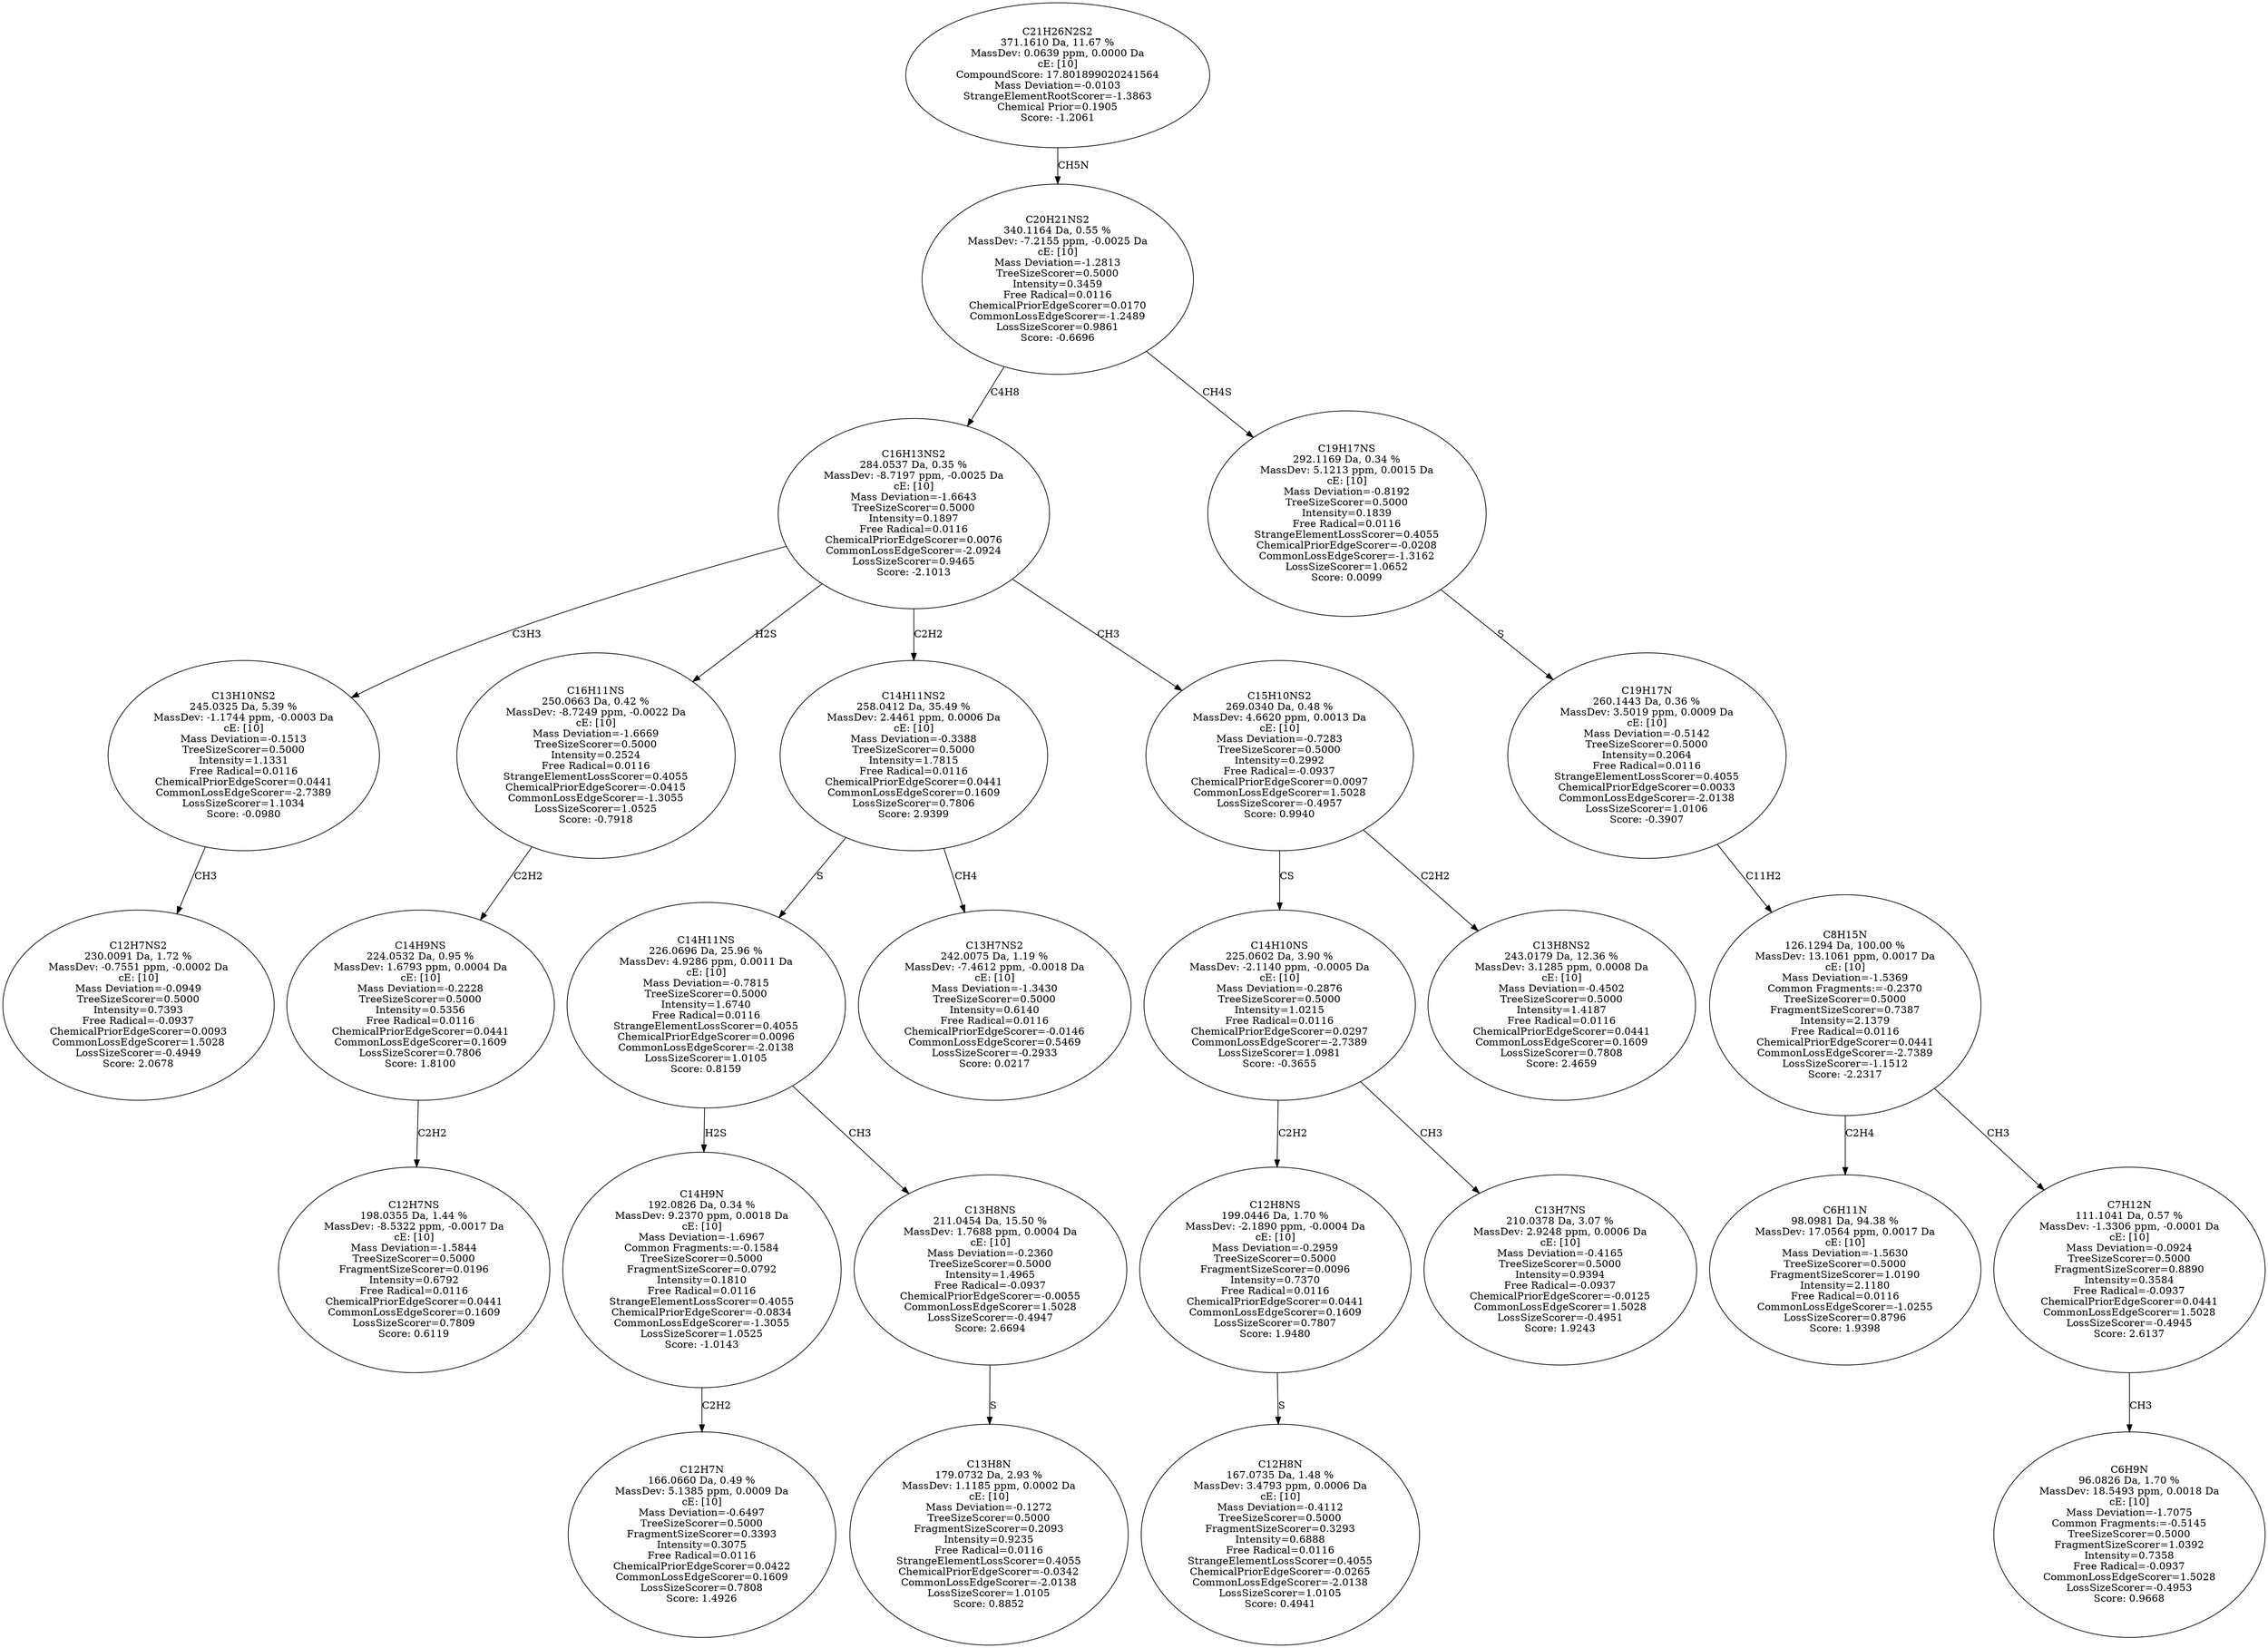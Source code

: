strict digraph {
v1 [label="C12H7NS2\n230.0091 Da, 1.72 %\nMassDev: -0.7551 ppm, -0.0002 Da\ncE: [10]\nMass Deviation=-0.0949\nTreeSizeScorer=0.5000\nIntensity=0.7393\nFree Radical=-0.0937\nChemicalPriorEdgeScorer=0.0093\nCommonLossEdgeScorer=1.5028\nLossSizeScorer=-0.4949\nScore: 2.0678"];
v2 [label="C13H10NS2\n245.0325 Da, 5.39 %\nMassDev: -1.1744 ppm, -0.0003 Da\ncE: [10]\nMass Deviation=-0.1513\nTreeSizeScorer=0.5000\nIntensity=1.1331\nFree Radical=0.0116\nChemicalPriorEdgeScorer=0.0441\nCommonLossEdgeScorer=-2.7389\nLossSizeScorer=1.1034\nScore: -0.0980"];
v3 [label="C12H7NS\n198.0355 Da, 1.44 %\nMassDev: -8.5322 ppm, -0.0017 Da\ncE: [10]\nMass Deviation=-1.5844\nTreeSizeScorer=0.5000\nFragmentSizeScorer=0.0196\nIntensity=0.6792\nFree Radical=0.0116\nChemicalPriorEdgeScorer=0.0441\nCommonLossEdgeScorer=0.1609\nLossSizeScorer=0.7809\nScore: 0.6119"];
v4 [label="C14H9NS\n224.0532 Da, 0.95 %\nMassDev: 1.6793 ppm, 0.0004 Da\ncE: [10]\nMass Deviation=-0.2228\nTreeSizeScorer=0.5000\nIntensity=0.5356\nFree Radical=0.0116\nChemicalPriorEdgeScorer=0.0441\nCommonLossEdgeScorer=0.1609\nLossSizeScorer=0.7806\nScore: 1.8100"];
v5 [label="C16H11NS\n250.0663 Da, 0.42 %\nMassDev: -8.7249 ppm, -0.0022 Da\ncE: [10]\nMass Deviation=-1.6669\nTreeSizeScorer=0.5000\nIntensity=0.2524\nFree Radical=0.0116\nStrangeElementLossScorer=0.4055\nChemicalPriorEdgeScorer=-0.0415\nCommonLossEdgeScorer=-1.3055\nLossSizeScorer=1.0525\nScore: -0.7918"];
v6 [label="C12H7N\n166.0660 Da, 0.49 %\nMassDev: 5.1385 ppm, 0.0009 Da\ncE: [10]\nMass Deviation=-0.6497\nTreeSizeScorer=0.5000\nFragmentSizeScorer=0.3393\nIntensity=0.3075\nFree Radical=0.0116\nChemicalPriorEdgeScorer=0.0422\nCommonLossEdgeScorer=0.1609\nLossSizeScorer=0.7808\nScore: 1.4926"];
v7 [label="C14H9N\n192.0826 Da, 0.34 %\nMassDev: 9.2370 ppm, 0.0018 Da\ncE: [10]\nMass Deviation=-1.6967\nCommon Fragments:=-0.1584\nTreeSizeScorer=0.5000\nFragmentSizeScorer=0.0792\nIntensity=0.1810\nFree Radical=0.0116\nStrangeElementLossScorer=0.4055\nChemicalPriorEdgeScorer=-0.0834\nCommonLossEdgeScorer=-1.3055\nLossSizeScorer=1.0525\nScore: -1.0143"];
v8 [label="C13H8N\n179.0732 Da, 2.93 %\nMassDev: 1.1185 ppm, 0.0002 Da\ncE: [10]\nMass Deviation=-0.1272\nTreeSizeScorer=0.5000\nFragmentSizeScorer=0.2093\nIntensity=0.9235\nFree Radical=0.0116\nStrangeElementLossScorer=0.4055\nChemicalPriorEdgeScorer=-0.0342\nCommonLossEdgeScorer=-2.0138\nLossSizeScorer=1.0105\nScore: 0.8852"];
v9 [label="C13H8NS\n211.0454 Da, 15.50 %\nMassDev: 1.7688 ppm, 0.0004 Da\ncE: [10]\nMass Deviation=-0.2360\nTreeSizeScorer=0.5000\nIntensity=1.4965\nFree Radical=-0.0937\nChemicalPriorEdgeScorer=-0.0055\nCommonLossEdgeScorer=1.5028\nLossSizeScorer=-0.4947\nScore: 2.6694"];
v10 [label="C14H11NS\n226.0696 Da, 25.96 %\nMassDev: 4.9286 ppm, 0.0011 Da\ncE: [10]\nMass Deviation=-0.7815\nTreeSizeScorer=0.5000\nIntensity=1.6740\nFree Radical=0.0116\nStrangeElementLossScorer=0.4055\nChemicalPriorEdgeScorer=0.0096\nCommonLossEdgeScorer=-2.0138\nLossSizeScorer=1.0105\nScore: 0.8159"];
v11 [label="C13H7NS2\n242.0075 Da, 1.19 %\nMassDev: -7.4612 ppm, -0.0018 Da\ncE: [10]\nMass Deviation=-1.3430\nTreeSizeScorer=0.5000\nIntensity=0.6140\nFree Radical=0.0116\nChemicalPriorEdgeScorer=-0.0146\nCommonLossEdgeScorer=0.5469\nLossSizeScorer=-0.2933\nScore: 0.0217"];
v12 [label="C14H11NS2\n258.0412 Da, 35.49 %\nMassDev: 2.4461 ppm, 0.0006 Da\ncE: [10]\nMass Deviation=-0.3388\nTreeSizeScorer=0.5000\nIntensity=1.7815\nFree Radical=0.0116\nChemicalPriorEdgeScorer=0.0441\nCommonLossEdgeScorer=0.1609\nLossSizeScorer=0.7806\nScore: 2.9399"];
v13 [label="C12H8N\n167.0735 Da, 1.48 %\nMassDev: 3.4793 ppm, 0.0006 Da\ncE: [10]\nMass Deviation=-0.4112\nTreeSizeScorer=0.5000\nFragmentSizeScorer=0.3293\nIntensity=0.6888\nFree Radical=0.0116\nStrangeElementLossScorer=0.4055\nChemicalPriorEdgeScorer=-0.0265\nCommonLossEdgeScorer=-2.0138\nLossSizeScorer=1.0105\nScore: 0.4941"];
v14 [label="C12H8NS\n199.0446 Da, 1.70 %\nMassDev: -2.1890 ppm, -0.0004 Da\ncE: [10]\nMass Deviation=-0.2959\nTreeSizeScorer=0.5000\nFragmentSizeScorer=0.0096\nIntensity=0.7370\nFree Radical=0.0116\nChemicalPriorEdgeScorer=0.0441\nCommonLossEdgeScorer=0.1609\nLossSizeScorer=0.7807\nScore: 1.9480"];
v15 [label="C13H7NS\n210.0378 Da, 3.07 %\nMassDev: 2.9248 ppm, 0.0006 Da\ncE: [10]\nMass Deviation=-0.4165\nTreeSizeScorer=0.5000\nIntensity=0.9394\nFree Radical=-0.0937\nChemicalPriorEdgeScorer=-0.0125\nCommonLossEdgeScorer=1.5028\nLossSizeScorer=-0.4951\nScore: 1.9243"];
v16 [label="C14H10NS\n225.0602 Da, 3.90 %\nMassDev: -2.1140 ppm, -0.0005 Da\ncE: [10]\nMass Deviation=-0.2876\nTreeSizeScorer=0.5000\nIntensity=1.0215\nFree Radical=0.0116\nChemicalPriorEdgeScorer=0.0297\nCommonLossEdgeScorer=-2.7389\nLossSizeScorer=1.0981\nScore: -0.3655"];
v17 [label="C13H8NS2\n243.0179 Da, 12.36 %\nMassDev: 3.1285 ppm, 0.0008 Da\ncE: [10]\nMass Deviation=-0.4502\nTreeSizeScorer=0.5000\nIntensity=1.4187\nFree Radical=0.0116\nChemicalPriorEdgeScorer=0.0441\nCommonLossEdgeScorer=0.1609\nLossSizeScorer=0.7808\nScore: 2.4659"];
v18 [label="C15H10NS2\n269.0340 Da, 0.48 %\nMassDev: 4.6620 ppm, 0.0013 Da\ncE: [10]\nMass Deviation=-0.7283\nTreeSizeScorer=0.5000\nIntensity=0.2992\nFree Radical=-0.0937\nChemicalPriorEdgeScorer=0.0097\nCommonLossEdgeScorer=1.5028\nLossSizeScorer=-0.4957\nScore: 0.9940"];
v19 [label="C16H13NS2\n284.0537 Da, 0.35 %\nMassDev: -8.7197 ppm, -0.0025 Da\ncE: [10]\nMass Deviation=-1.6643\nTreeSizeScorer=0.5000\nIntensity=0.1897\nFree Radical=0.0116\nChemicalPriorEdgeScorer=0.0076\nCommonLossEdgeScorer=-2.0924\nLossSizeScorer=0.9465\nScore: -2.1013"];
v20 [label="C6H11N\n98.0981 Da, 94.38 %\nMassDev: 17.0564 ppm, 0.0017 Da\ncE: [10]\nMass Deviation=-1.5630\nTreeSizeScorer=0.5000\nFragmentSizeScorer=1.0190\nIntensity=2.1180\nFree Radical=0.0116\nCommonLossEdgeScorer=-1.0255\nLossSizeScorer=0.8796\nScore: 1.9398"];
v21 [label="C6H9N\n96.0826 Da, 1.70 %\nMassDev: 18.5493 ppm, 0.0018 Da\ncE: [10]\nMass Deviation=-1.7075\nCommon Fragments:=-0.5145\nTreeSizeScorer=0.5000\nFragmentSizeScorer=1.0392\nIntensity=0.7358\nFree Radical=-0.0937\nCommonLossEdgeScorer=1.5028\nLossSizeScorer=-0.4953\nScore: 0.9668"];
v22 [label="C7H12N\n111.1041 Da, 0.57 %\nMassDev: -1.3306 ppm, -0.0001 Da\ncE: [10]\nMass Deviation=-0.0924\nTreeSizeScorer=0.5000\nFragmentSizeScorer=0.8890\nIntensity=0.3584\nFree Radical=-0.0937\nChemicalPriorEdgeScorer=0.0441\nCommonLossEdgeScorer=1.5028\nLossSizeScorer=-0.4945\nScore: 2.6137"];
v23 [label="C8H15N\n126.1294 Da, 100.00 %\nMassDev: 13.1061 ppm, 0.0017 Da\ncE: [10]\nMass Deviation=-1.5369\nCommon Fragments:=-0.2370\nTreeSizeScorer=0.5000\nFragmentSizeScorer=0.7387\nIntensity=2.1379\nFree Radical=0.0116\nChemicalPriorEdgeScorer=0.0441\nCommonLossEdgeScorer=-2.7389\nLossSizeScorer=-1.1512\nScore: -2.2317"];
v24 [label="C19H17N\n260.1443 Da, 0.36 %\nMassDev: 3.5019 ppm, 0.0009 Da\ncE: [10]\nMass Deviation=-0.5142\nTreeSizeScorer=0.5000\nIntensity=0.2064\nFree Radical=0.0116\nStrangeElementLossScorer=0.4055\nChemicalPriorEdgeScorer=0.0033\nCommonLossEdgeScorer=-2.0138\nLossSizeScorer=1.0106\nScore: -0.3907"];
v25 [label="C19H17NS\n292.1169 Da, 0.34 %\nMassDev: 5.1213 ppm, 0.0015 Da\ncE: [10]\nMass Deviation=-0.8192\nTreeSizeScorer=0.5000\nIntensity=0.1839\nFree Radical=0.0116\nStrangeElementLossScorer=0.4055\nChemicalPriorEdgeScorer=-0.0208\nCommonLossEdgeScorer=-1.3162\nLossSizeScorer=1.0652\nScore: 0.0099"];
v26 [label="C20H21NS2\n340.1164 Da, 0.55 %\nMassDev: -7.2155 ppm, -0.0025 Da\ncE: [10]\nMass Deviation=-1.2813\nTreeSizeScorer=0.5000\nIntensity=0.3459\nFree Radical=0.0116\nChemicalPriorEdgeScorer=0.0170\nCommonLossEdgeScorer=-1.2489\nLossSizeScorer=0.9861\nScore: -0.6696"];
v27 [label="C21H26N2S2\n371.1610 Da, 11.67 %\nMassDev: 0.0639 ppm, 0.0000 Da\ncE: [10]\nCompoundScore: 17.801899020241564\nMass Deviation=-0.0103\nStrangeElementRootScorer=-1.3863\nChemical Prior=0.1905\nScore: -1.2061"];
v2 -> v1 [label="CH3"];
v19 -> v2 [label="C3H3"];
v4 -> v3 [label="C2H2"];
v5 -> v4 [label="C2H2"];
v19 -> v5 [label="H2S"];
v7 -> v6 [label="C2H2"];
v10 -> v7 [label="H2S"];
v9 -> v8 [label="S"];
v10 -> v9 [label="CH3"];
v12 -> v10 [label="S"];
v12 -> v11 [label="CH4"];
v19 -> v12 [label="C2H2"];
v14 -> v13 [label="S"];
v16 -> v14 [label="C2H2"];
v16 -> v15 [label="CH3"];
v18 -> v16 [label="CS"];
v18 -> v17 [label="C2H2"];
v19 -> v18 [label="CH3"];
v26 -> v19 [label="C4H8"];
v23 -> v20 [label="C2H4"];
v22 -> v21 [label="CH3"];
v23 -> v22 [label="CH3"];
v24 -> v23 [label="C11H2"];
v25 -> v24 [label="S"];
v26 -> v25 [label="CH4S"];
v27 -> v26 [label="CH5N"];
}